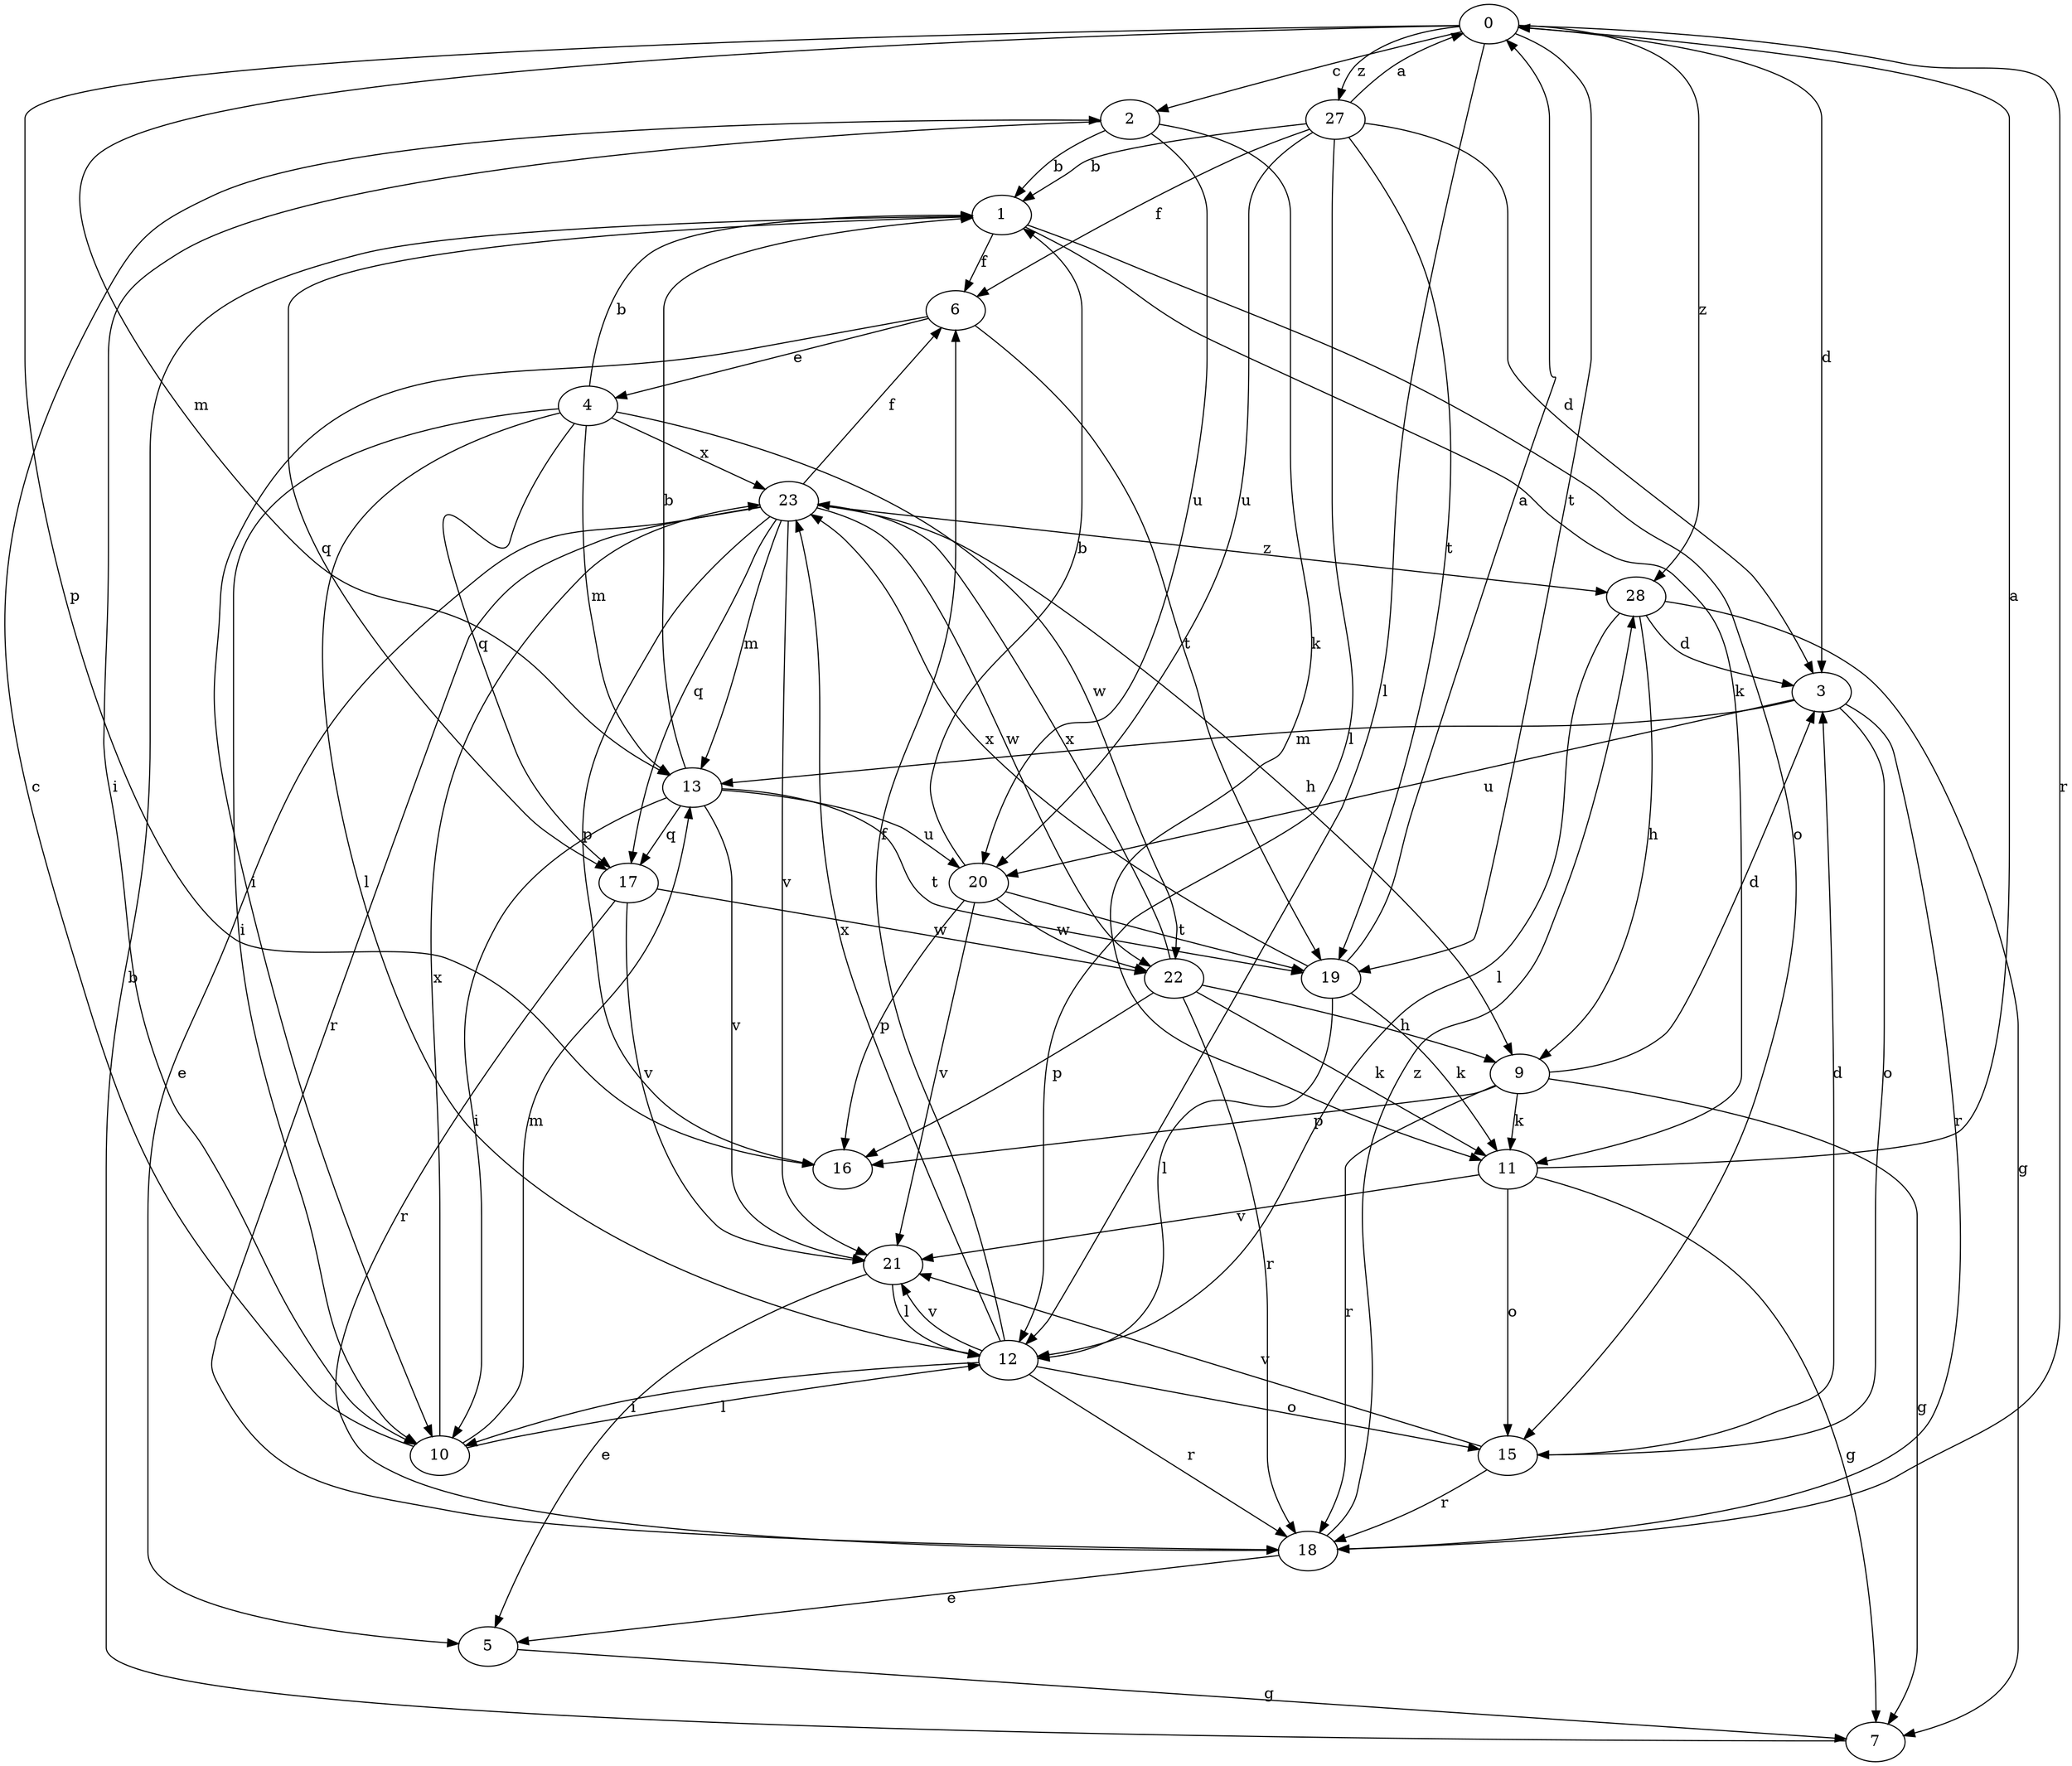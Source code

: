 strict digraph  {
0;
1;
2;
3;
4;
5;
6;
7;
9;
10;
11;
12;
13;
15;
16;
17;
18;
19;
20;
21;
22;
23;
27;
28;
0 -> 2  [label=c];
0 -> 3  [label=d];
0 -> 12  [label=l];
0 -> 13  [label=m];
0 -> 16  [label=p];
0 -> 18  [label=r];
0 -> 19  [label=t];
0 -> 27  [label=z];
0 -> 28  [label=z];
1 -> 6  [label=f];
1 -> 11  [label=k];
1 -> 15  [label=o];
1 -> 17  [label=q];
2 -> 1  [label=b];
2 -> 10  [label=i];
2 -> 11  [label=k];
2 -> 20  [label=u];
3 -> 13  [label=m];
3 -> 15  [label=o];
3 -> 18  [label=r];
3 -> 20  [label=u];
4 -> 1  [label=b];
4 -> 10  [label=i];
4 -> 12  [label=l];
4 -> 13  [label=m];
4 -> 17  [label=q];
4 -> 22  [label=w];
4 -> 23  [label=x];
5 -> 7  [label=g];
6 -> 4  [label=e];
6 -> 10  [label=i];
6 -> 19  [label=t];
7 -> 1  [label=b];
9 -> 3  [label=d];
9 -> 7  [label=g];
9 -> 11  [label=k];
9 -> 16  [label=p];
9 -> 18  [label=r];
10 -> 2  [label=c];
10 -> 12  [label=l];
10 -> 13  [label=m];
10 -> 23  [label=x];
11 -> 0  [label=a];
11 -> 7  [label=g];
11 -> 15  [label=o];
11 -> 21  [label=v];
12 -> 6  [label=f];
12 -> 10  [label=i];
12 -> 15  [label=o];
12 -> 18  [label=r];
12 -> 21  [label=v];
12 -> 23  [label=x];
13 -> 1  [label=b];
13 -> 10  [label=i];
13 -> 17  [label=q];
13 -> 19  [label=t];
13 -> 20  [label=u];
13 -> 21  [label=v];
15 -> 3  [label=d];
15 -> 18  [label=r];
15 -> 21  [label=v];
17 -> 18  [label=r];
17 -> 21  [label=v];
17 -> 22  [label=w];
18 -> 5  [label=e];
18 -> 28  [label=z];
19 -> 0  [label=a];
19 -> 11  [label=k];
19 -> 12  [label=l];
19 -> 23  [label=x];
20 -> 1  [label=b];
20 -> 16  [label=p];
20 -> 19  [label=t];
20 -> 21  [label=v];
20 -> 22  [label=w];
21 -> 5  [label=e];
21 -> 12  [label=l];
22 -> 9  [label=h];
22 -> 11  [label=k];
22 -> 16  [label=p];
22 -> 18  [label=r];
22 -> 23  [label=x];
23 -> 5  [label=e];
23 -> 6  [label=f];
23 -> 9  [label=h];
23 -> 13  [label=m];
23 -> 16  [label=p];
23 -> 17  [label=q];
23 -> 18  [label=r];
23 -> 21  [label=v];
23 -> 22  [label=w];
23 -> 28  [label=z];
27 -> 0  [label=a];
27 -> 1  [label=b];
27 -> 3  [label=d];
27 -> 6  [label=f];
27 -> 12  [label=l];
27 -> 19  [label=t];
27 -> 20  [label=u];
28 -> 3  [label=d];
28 -> 7  [label=g];
28 -> 9  [label=h];
28 -> 12  [label=l];
}
